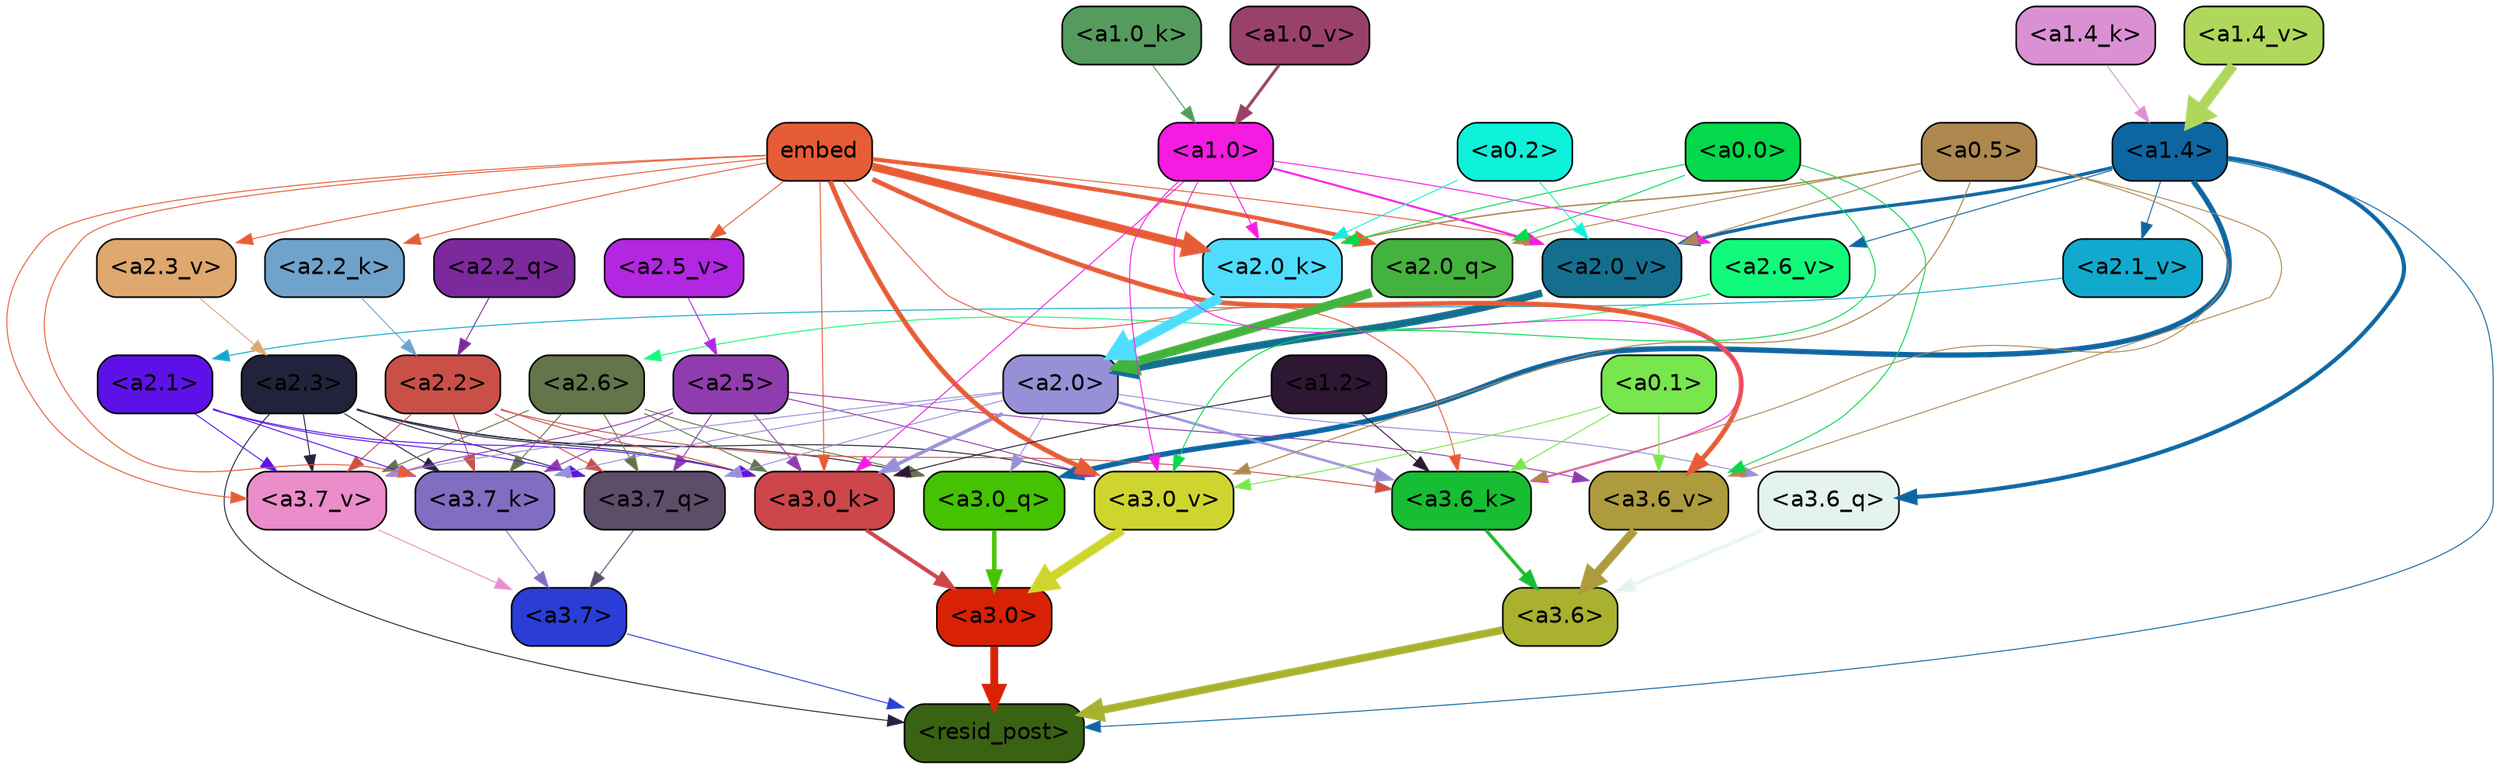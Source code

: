 strict digraph "" {
	graph [bgcolor=transparent,
		layout=dot,
		overlap=false,
		splines=true
	];
	"<a3.7>"	[color=black,
		fillcolor="#2a3dd6",
		fontname=Helvetica,
		shape=box,
		style="filled, rounded"];
	"<resid_post>"	[color=black,
		fillcolor="#396212",
		fontname=Helvetica,
		shape=box,
		style="filled, rounded"];
	"<a3.7>" -> "<resid_post>"	[color="#2a3dd6",
		penwidth=0.6];
	"<a3.6>"	[color=black,
		fillcolor="#a9b12f",
		fontname=Helvetica,
		shape=box,
		style="filled, rounded"];
	"<a3.6>" -> "<resid_post>"	[color="#a9b12f",
		penwidth=4.753257989883423];
	"<a3.0>"	[color=black,
		fillcolor="#d92106",
		fontname=Helvetica,
		shape=box,
		style="filled, rounded"];
	"<a3.0>" -> "<resid_post>"	[color="#d92106",
		penwidth=4.90053927898407];
	"<a2.3>"	[color=black,
		fillcolor="#23223d",
		fontname=Helvetica,
		shape=box,
		style="filled, rounded"];
	"<a2.3>" -> "<resid_post>"	[color="#23223d",
		penwidth=0.6];
	"<a3.7_q>"	[color=black,
		fillcolor="#5e4d69",
		fontname=Helvetica,
		shape=box,
		style="filled, rounded"];
	"<a2.3>" -> "<a3.7_q>"	[color="#23223d",
		penwidth=0.6];
	"<a3.0_q>"	[color=black,
		fillcolor="#45c202",
		fontname=Helvetica,
		shape=box,
		style="filled, rounded"];
	"<a2.3>" -> "<a3.0_q>"	[color="#23223d",
		penwidth=0.6];
	"<a3.7_k>"	[color=black,
		fillcolor="#816ec3",
		fontname=Helvetica,
		shape=box,
		style="filled, rounded"];
	"<a2.3>" -> "<a3.7_k>"	[color="#23223d",
		penwidth=0.6];
	"<a3.0_k>"	[color=black,
		fillcolor="#cc464a",
		fontname=Helvetica,
		shape=box,
		style="filled, rounded"];
	"<a2.3>" -> "<a3.0_k>"	[color="#23223d",
		penwidth=0.6];
	"<a3.7_v>"	[color=black,
		fillcolor="#ea8dca",
		fontname=Helvetica,
		shape=box,
		style="filled, rounded"];
	"<a2.3>" -> "<a3.7_v>"	[color="#23223d",
		penwidth=0.6];
	"<a3.0_v>"	[color=black,
		fillcolor="#cfd52f",
		fontname=Helvetica,
		shape=box,
		style="filled, rounded"];
	"<a2.3>" -> "<a3.0_v>"	[color="#23223d",
		penwidth=0.6];
	"<a1.4>"	[color=black,
		fillcolor="#0d66a2",
		fontname=Helvetica,
		shape=box,
		style="filled, rounded"];
	"<a1.4>" -> "<resid_post>"	[color="#0d66a2",
		penwidth=0.6];
	"<a3.6_q>"	[color=black,
		fillcolor="#e4f3ec",
		fontname=Helvetica,
		shape=box,
		style="filled, rounded"];
	"<a1.4>" -> "<a3.6_q>"	[color="#0d66a2",
		penwidth=2.5149343013763428];
	"<a1.4>" -> "<a3.0_q>"	[color="#0d66a2",
		penwidth=3.2760138511657715];
	"<a2.6_v>"	[color=black,
		fillcolor="#12fa7b",
		fontname=Helvetica,
		shape=box,
		style="filled, rounded"];
	"<a1.4>" -> "<a2.6_v>"	[color="#0d66a2",
		penwidth=0.6];
	"<a2.1_v>"	[color=black,
		fillcolor="#11aace",
		fontname=Helvetica,
		shape=box,
		style="filled, rounded"];
	"<a1.4>" -> "<a2.1_v>"	[color="#0d66a2",
		penwidth=0.6];
	"<a2.0_v>"	[color=black,
		fillcolor="#146f8f",
		fontname=Helvetica,
		shape=box,
		style="filled, rounded"];
	"<a1.4>" -> "<a2.0_v>"	[color="#0d66a2",
		penwidth=2.0870713144540787];
	"<a3.7_q>" -> "<a3.7>"	[color="#5e4d69",
		penwidth=0.6];
	"<a3.6_q>" -> "<a3.6>"	[color="#e4f3ec",
		penwidth=2.091020345687866];
	"<a3.0_q>" -> "<a3.0>"	[color="#45c202",
		penwidth=2.7421876192092896];
	"<a3.7_k>" -> "<a3.7>"	[color="#816ec3",
		penwidth=0.6];
	"<a3.6_k>"	[color=black,
		fillcolor="#17bd32",
		fontname=Helvetica,
		shape=box,
		style="filled, rounded"];
	"<a3.6_k>" -> "<a3.6>"	[color="#17bd32",
		penwidth=2.048597991466522];
	"<a3.0_k>" -> "<a3.0>"	[color="#cc464a",
		penwidth=2.476402521133423];
	"<a3.7_v>" -> "<a3.7>"	[color="#ea8dca",
		penwidth=0.6];
	"<a3.6_v>"	[color=black,
		fillcolor="#ad9b3e",
		fontname=Helvetica,
		shape=box,
		style="filled, rounded"];
	"<a3.6_v>" -> "<a3.6>"	[color="#ad9b3e",
		penwidth=5.2550448179244995];
	"<a3.0_v>" -> "<a3.0>"	[color="#cfd52f",
		penwidth=5.652270674705505];
	"<a2.6>"	[color=black,
		fillcolor="#64744b",
		fontname=Helvetica,
		shape=box,
		style="filled, rounded"];
	"<a2.6>" -> "<a3.7_q>"	[color="#64744b",
		penwidth=0.6];
	"<a2.6>" -> "<a3.0_q>"	[color="#64744b",
		penwidth=0.6];
	"<a2.6>" -> "<a3.7_k>"	[color="#64744b",
		penwidth=0.6];
	"<a2.6>" -> "<a3.0_k>"	[color="#64744b",
		penwidth=0.6];
	"<a2.6>" -> "<a3.7_v>"	[color="#64744b",
		penwidth=0.6];
	"<a2.5>"	[color=black,
		fillcolor="#903cae",
		fontname=Helvetica,
		shape=box,
		style="filled, rounded"];
	"<a2.5>" -> "<a3.7_q>"	[color="#903cae",
		penwidth=0.6];
	"<a2.5>" -> "<a3.7_k>"	[color="#903cae",
		penwidth=0.6];
	"<a2.5>" -> "<a3.0_k>"	[color="#903cae",
		penwidth=0.6];
	"<a2.5>" -> "<a3.7_v>"	[color="#903cae",
		penwidth=0.6];
	"<a2.5>" -> "<a3.6_v>"	[color="#903cae",
		penwidth=0.6];
	"<a2.5>" -> "<a3.0_v>"	[color="#903cae",
		penwidth=0.6];
	"<a2.2>"	[color=black,
		fillcolor="#ca5047",
		fontname=Helvetica,
		shape=box,
		style="filled, rounded"];
	"<a2.2>" -> "<a3.7_q>"	[color="#ca5047",
		penwidth=0.6];
	"<a2.2>" -> "<a3.7_k>"	[color="#ca5047",
		penwidth=0.6];
	"<a2.2>" -> "<a3.6_k>"	[color="#ca5047",
		penwidth=0.6];
	"<a2.2>" -> "<a3.0_k>"	[color="#ca5047",
		penwidth=0.6];
	"<a2.2>" -> "<a3.7_v>"	[color="#ca5047",
		penwidth=0.6];
	"<a2.1>"	[color=black,
		fillcolor="#5d11e8",
		fontname=Helvetica,
		shape=box,
		style="filled, rounded"];
	"<a2.1>" -> "<a3.7_q>"	[color="#5d11e8",
		penwidth=0.6];
	"<a2.1>" -> "<a3.7_k>"	[color="#5d11e8",
		penwidth=0.6];
	"<a2.1>" -> "<a3.0_k>"	[color="#5d11e8",
		penwidth=0.6];
	"<a2.1>" -> "<a3.7_v>"	[color="#5d11e8",
		penwidth=0.6];
	"<a2.0>"	[color=black,
		fillcolor="#9890d7",
		fontname=Helvetica,
		shape=box,
		style="filled, rounded"];
	"<a2.0>" -> "<a3.7_q>"	[color="#9890d7",
		penwidth=0.6];
	"<a2.0>" -> "<a3.6_q>"	[color="#9890d7",
		penwidth=0.6];
	"<a2.0>" -> "<a3.0_q>"	[color="#9890d7",
		penwidth=0.6];
	"<a2.0>" -> "<a3.7_k>"	[color="#9890d7",
		penwidth=0.6];
	"<a2.0>" -> "<a3.6_k>"	[color="#9890d7",
		penwidth=1.5290023684501648];
	"<a2.0>" -> "<a3.0_k>"	[color="#9890d7",
		penwidth=2.2635570764541626];
	"<a2.0>" -> "<a3.7_v>"	[color="#9890d7",
		penwidth=0.6];
	embed	[color=black,
		fillcolor="#e65c36",
		fontname=Helvetica,
		shape=box,
		style="filled, rounded"];
	embed -> "<a3.7_k>"	[color="#e65c36",
		penwidth=0.6];
	embed -> "<a3.6_k>"	[color="#e65c36",
		penwidth=0.6];
	embed -> "<a3.0_k>"	[color="#e65c36",
		penwidth=0.6];
	embed -> "<a3.7_v>"	[color="#e65c36",
		penwidth=0.6];
	embed -> "<a3.6_v>"	[color="#e65c36",
		penwidth=2.9556376338005066];
	embed -> "<a3.0_v>"	[color="#e65c36",
		penwidth=2.972973108291626];
	"<a2.0_q>"	[color=black,
		fillcolor="#44b33d",
		fontname=Helvetica,
		shape=box,
		style="filled, rounded"];
	embed -> "<a2.0_q>"	[color="#e65c36",
		penwidth=2.522909115999937];
	"<a2.2_k>"	[color=black,
		fillcolor="#70a3cc",
		fontname=Helvetica,
		shape=box,
		style="filled, rounded"];
	embed -> "<a2.2_k>"	[color="#e65c36",
		penwidth=0.6];
	"<a2.0_k>"	[color=black,
		fillcolor="#4fddfd",
		fontname=Helvetica,
		shape=box,
		style="filled, rounded"];
	embed -> "<a2.0_k>"	[color="#e65c36",
		penwidth=5.094568967819214];
	"<a2.5_v>"	[color=black,
		fillcolor="#b326e2",
		fontname=Helvetica,
		shape=box,
		style="filled, rounded"];
	embed -> "<a2.5_v>"	[color="#e65c36",
		penwidth=0.6];
	"<a2.3_v>"	[color=black,
		fillcolor="#dea86e",
		fontname=Helvetica,
		shape=box,
		style="filled, rounded"];
	embed -> "<a2.3_v>"	[color="#e65c36",
		penwidth=0.6];
	embed -> "<a2.0_v>"	[color="#e65c36",
		penwidth=0.6];
	"<a1.2>"	[color=black,
		fillcolor="#2e1732",
		fontname=Helvetica,
		shape=box,
		style="filled, rounded"];
	"<a1.2>" -> "<a3.6_k>"	[color="#2e1732",
		penwidth=0.6];
	"<a1.2>" -> "<a3.0_k>"	[color="#2e1732",
		penwidth=0.6];
	"<a1.0>"	[color=black,
		fillcolor="#f51be1",
		fontname=Helvetica,
		shape=box,
		style="filled, rounded"];
	"<a1.0>" -> "<a3.6_k>"	[color="#f51be1",
		penwidth=0.6];
	"<a1.0>" -> "<a3.0_k>"	[color="#f51be1",
		penwidth=0.6];
	"<a1.0>" -> "<a3.0_v>"	[color="#f51be1",
		penwidth=0.6];
	"<a1.0>" -> "<a2.0_k>"	[color="#f51be1",
		penwidth=0.6];
	"<a1.0>" -> "<a2.6_v>"	[color="#f51be1",
		penwidth=0.6];
	"<a1.0>" -> "<a2.0_v>"	[color="#f51be1",
		penwidth=1.2152502536773682];
	"<a0.5>"	[color=black,
		fillcolor="#ae884f",
		fontname=Helvetica,
		shape=box,
		style="filled, rounded"];
	"<a0.5>" -> "<a3.6_k>"	[color="#ae884f",
		penwidth=0.6];
	"<a0.5>" -> "<a3.6_v>"	[color="#ae884f",
		penwidth=0.6];
	"<a0.5>" -> "<a3.0_v>"	[color="#ae884f",
		penwidth=0.6790935099124908];
	"<a0.5>" -> "<a2.0_q>"	[color="#ae884f",
		penwidth=0.6];
	"<a0.5>" -> "<a2.0_k>"	[color="#ae884f",
		penwidth=0.8835153579711914];
	"<a0.5>" -> "<a2.0_v>"	[color="#ae884f",
		penwidth=0.6];
	"<a0.1>"	[color=black,
		fillcolor="#77e74d",
		fontname=Helvetica,
		shape=box,
		style="filled, rounded"];
	"<a0.1>" -> "<a3.6_k>"	[color="#77e74d",
		penwidth=0.6];
	"<a0.1>" -> "<a3.6_v>"	[color="#77e74d",
		penwidth=0.6];
	"<a0.1>" -> "<a3.0_v>"	[color="#77e74d",
		penwidth=0.6];
	"<a0.0>"	[color=black,
		fillcolor="#03d94b",
		fontname=Helvetica,
		shape=box,
		style="filled, rounded"];
	"<a0.0>" -> "<a3.6_v>"	[color="#03d94b",
		penwidth=0.6];
	"<a0.0>" -> "<a3.0_v>"	[color="#03d94b",
		penwidth=0.6];
	"<a0.0>" -> "<a2.0_q>"	[color="#03d94b",
		penwidth=0.6];
	"<a0.0>" -> "<a2.0_k>"	[color="#03d94b",
		penwidth=0.6];
	"<a2.2_q>"	[color=black,
		fillcolor="#7c299d",
		fontname=Helvetica,
		shape=box,
		style="filled, rounded"];
	"<a2.2_q>" -> "<a2.2>"	[color="#7c299d",
		penwidth=0.6];
	"<a2.0_q>" -> "<a2.0>"	[color="#44b33d",
		penwidth=5.557696580886841];
	"<a2.2_k>" -> "<a2.2>"	[color="#70a3cc",
		penwidth=0.6];
	"<a2.0_k>" -> "<a2.0>"	[color="#4fddfd",
		penwidth=6.320472955703735];
	"<a2.6_v>" -> "<a2.6>"	[color="#12fa7b",
		penwidth=0.6];
	"<a2.5_v>" -> "<a2.5>"	[color="#b326e2",
		penwidth=0.6];
	"<a2.3_v>" -> "<a2.3>"	[color="#dea86e",
		penwidth=0.6];
	"<a2.1_v>" -> "<a2.1>"	[color="#11aace",
		penwidth=0.6];
	"<a2.0_v>" -> "<a2.0>"	[color="#146f8f",
		penwidth=4.611755967140198];
	"<a0.2>"	[color=black,
		fillcolor="#0df1da",
		fontname=Helvetica,
		shape=box,
		style="filled, rounded"];
	"<a0.2>" -> "<a2.0_k>"	[color="#0df1da",
		penwidth=0.6];
	"<a0.2>" -> "<a2.0_v>"	[color="#0df1da",
		penwidth=0.6];
	"<a1.4_k>"	[color=black,
		fillcolor="#da91d4",
		fontname=Helvetica,
		shape=box,
		style="filled, rounded"];
	"<a1.4_k>" -> "<a1.4>"	[color="#da91d4",
		penwidth=0.6];
	"<a1.0_k>"	[color=black,
		fillcolor="#559b5e",
		fontname=Helvetica,
		shape=box,
		style="filled, rounded"];
	"<a1.0_k>" -> "<a1.0>"	[color="#559b5e",
		penwidth=0.6];
	"<a1.4_v>"	[color=black,
		fillcolor="#afd75b",
		fontname=Helvetica,
		shape=box,
		style="filled, rounded"];
	"<a1.4_v>" -> "<a1.4>"	[color="#afd75b",
		penwidth=6.5241758823394775];
	"<a1.0_v>"	[color=black,
		fillcolor="#99416b",
		fontname=Helvetica,
		shape=box,
		style="filled, rounded"];
	"<a1.0_v>" -> "<a1.0>"	[color="#99416b",
		penwidth=1.8809151649475098];
}
